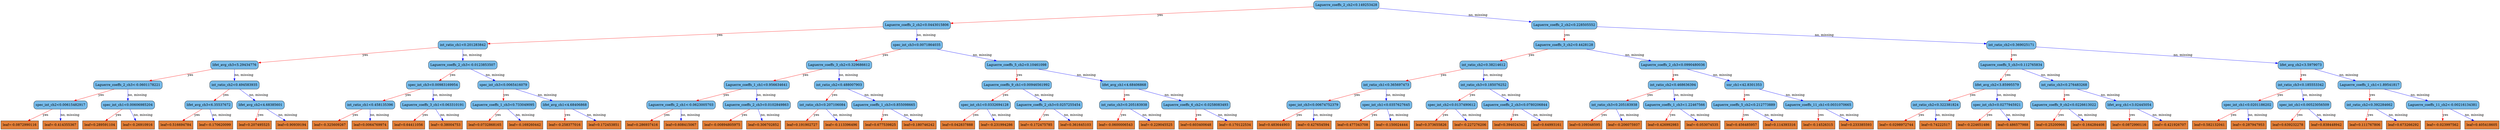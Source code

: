 digraph {
	graph [bb="0,0,8671.4,567",
		rankdir=TB
	];
	node [label="\N"];
	0	[fillcolor="#78bceb",
		height=0.5,
		label="Laguerre_coeffs_2_ch2<0.149253428",
		pos="4147.5,549",
		shape=box,
		style="filled, rounded",
		width=3.1076];
	1	[fillcolor="#78bceb",
		height=0.5,
		label="Laguerre_coeffs_2_ch2<0.0443015806",
		pos="3076.5,460.5",
		shape=box,
		style="filled, rounded",
		width=3.2014];
	0 -> 1	[color="#FF0000",
		label=yes,
		lp="3717.5,504.75",
		pos="e,3192.1,470.84 4035.2,538.93 3834.2,522.7 3414.6,488.81 3203.5,471.76"];
	2	[fillcolor="#78bceb",
		height=0.5,
		label="Laguerre_coeffs_2_ch2<0.228505552",
		pos="5247.5,460.5",
		shape=box,
		style="filled, rounded",
		width=3.1076];
	0 -> 2	[color="#0000FF",
		label="no, missing",
		lp="4828.4,504.75",
		pos="e,5135.5,470.31 4259.8,539.17 4467.2,522.86 4908.7,488.14 5124.1,471.2"];
	3	[fillcolor="#78bceb",
		height=0.5,
		label="int_ratio_ch1<0.201283842",
		pos="1670.5,372",
		shape=box,
		style="filled, rounded",
		width=2.3264];
	1 -> 3	[color="#FF0000",
		label=yes,
		lp="2508.5,416.25",
		pos="e,1754.6,378.18 2960.8,452.38 2689.4,435.69 2015.9,394.25 1765.9,378.87"];
	4	[fillcolor="#78bceb",
		height=0.5,
		label="spec_int_ch3<0.0071864035",
		pos="3076.5,372",
		shape=box,
		style="filled, rounded",
		width=2.4097];
	1 -> 4	[color="#0000FF",
		label="no, missing",
		lp="3108.4,416.25",
		pos="e,3076.5,390.35 3076.5,442.41 3076.5,430.76 3076.5,415.05 3076.5,401.52"];
	5	[fillcolor="#78bceb",
		height=0.5,
		label="Laguerre_coeffs_3_ch2<0.4428128",
		pos="5247.5,372",
		shape=box,
		style="filled, rounded",
		width=2.9201];
	2 -> 5	[color="#FF0000",
		label=yes,
		lp="5256.5,416.25",
		pos="e,5247.5,390.35 5247.5,442.41 5247.5,430.76 5247.5,415.05 5247.5,401.52"];
	6	[fillcolor="#78bceb",
		height=0.5,
		label="int_ratio_ch2<0.369025171",
		pos="7033.5,372",
		shape=box,
		style="filled, rounded",
		width=2.3264];
	2 -> 6	[color="#0000FF",
		label="no, missing",
		lp="6332.4,416.25",
		pos="e,6949.4,377.07 5359.6,454.07 5686.2,438.25 6633.4,392.38 6937.9,377.63"];
	7	[fillcolor="#78bceb",
		height=0.5,
		label="lifet_avg_ch3<5.29434776",
		pos="812.5,283.5",
		shape=box,
		style="filled, rounded",
		width=2.2639];
	3 -> 7	[color="#FF0000",
		label=yes,
		lp="1327.5,327.75",
		pos="e,894.37,292.75 1586.3,362.51 1425,346.25 1073.7,310.83 905.66,293.89"];
	8	[fillcolor="#78bceb",
		height=0.5,
		label="Laguerre_coeffs_2_ch3<-0.0123853507",
		pos="1670.5,283.5",
		shape=box,
		style="filled, rounded",
		width=3.2639];
	3 -> 8	[color="#0000FF",
		label="no, missing",
		lp="1702.4,327.75",
		pos="e,1670.5,301.85 1670.5,353.91 1670.5,342.26 1670.5,326.55 1670.5,313.02"];
	9	[fillcolor="#78bceb",
		height=0.5,
		label="Laguerre_coeffs_3_ch2<0.329686612",
		pos="2975.5,283.5",
		shape=box,
		style="filled, rounded",
		width=3.1076];
	4 -> 9	[color="#FF0000",
		label=yes,
		lp="3044.5,327.75",
		pos="e,2995.8,301.85 3056.5,353.91 3041.6,341.08 3020.8,323.33 3004.1,308.99"];
	10	[fillcolor="#78bceb",
		height=0.5,
		label="Laguerre_coeffs_5_ch2<0.10461098",
		pos="3651.5,283.5",
		shape=box,
		style="filled, rounded",
		width=3.0139];
	4 -> 10	[color="#0000FF",
		label="no, missing",
		lp="3448.4,327.75",
		pos="e,3542.6,300.89 3163.5,357.91 3261.6,343.16 3421.5,319.1 3531.4,302.56"];
	15	[fillcolor="#78bceb",
		height=0.5,
		label="Laguerre_coeffs_2_ch3<-0.0601178221",
		pos="439.5,195",
		shape=box,
		style="filled, rounded",
		width=3.2639];
	7 -> 15	[color="#FF0000",
		label=yes,
		lp="668.5,239.25",
		pos="e,514.73,213.45 737.47,265.1 676.23,250.9 589.67,230.82 525.61,215.97"];
	16	[fillcolor="#78bceb",
		height=0.5,
		label="int_ratio_ch2<0.494583935",
		pos="812.5,195",
		shape=box,
		style="filled, rounded",
		width=2.3264];
	7 -> 16	[color="#0000FF",
		label="no, missing",
		lp="844.38,239.25",
		pos="e,812.5,213.35 812.5,265.41 812.5,253.76 812.5,238.05 812.5,224.52"];
	17	[fillcolor="#78bceb",
		height=0.5,
		label="spec_int_ch3<0.00983169954",
		pos="1497.5,195",
		shape=box,
		style="filled, rounded",
		width=2.5035];
	8 -> 17	[color="#FF0000",
		label=yes,
		lp="1608.5,239.25",
		pos="e,1532.3,213.41 1635.9,265.2 1609,251.75 1571.5,232.99 1542.3,218.39"];
	18	[fillcolor="#78bceb",
		height=0.5,
		label="spec_int_ch3<0.0065416079",
		pos="1743.5,195",
		shape=box,
		style="filled, rounded",
		width=2.4097];
	8 -> 18	[color="#0000FF",
		label="no, missing",
		lp="1746.4,239.25",
		pos="e,1728.9,213.35 1684.9,265.41 1695.4,253.05 1709.6,236.13 1721.5,222.08"];
	31	[fillcolor="#78bceb",
		height=0.5,
		label="spec_int_ch2<0.00615482917",
		pos="205.5,106.5",
		shape=box,
		style="filled, rounded",
		width=2.5035];
	15 -> 31	[color="#FF0000",
		label=yes,
		lp="352.5,150.75",
		pos="e,252.5,124.87 392.43,176.6 355.14,162.82 302.89,143.5 263.1,128.79"];
	32	[fillcolor="#78bceb",
		height=0.5,
		label="spec_int_ch1<0.00606985204",
		pos="439.5,106.5",
		shape=box,
		style="filled, rounded",
		width=2.5035];
	15 -> 32	[color="#0000FF",
		label="no, missing",
		lp="471.38,150.75",
		pos="e,439.5,124.85 439.5,176.91 439.5,165.26 439.5,149.55 439.5,136.02"];
	33	[fillcolor="#78bceb",
		height=0.5,
		label="lifet_avg_ch3<6.35537672",
		pos="721.5,106.5",
		shape=box,
		style="filled, rounded",
		width=2.2639];
	16 -> 33	[color="#FF0000",
		label=yes,
		lp="784.5,150.75",
		pos="e,739.75,124.85 794.52,176.91 781.15,164.2 762.69,146.66 747.68,132.39"];
	34	[fillcolor="#78bceb",
		height=0.5,
		label="lifet_avg_ch2<4.68385601",
		pos="902.5,106.5",
		shape=box,
		style="filled, rounded",
		width=2.2639];
	16 -> 34	[color="#0000FF",
		label="no, missing",
		lp="898.38,150.75",
		pos="e,884.45,124.85 830.28,176.91 843.39,164.32 861.42,146.98 876.19,132.79"];
	63	[fillcolor="#e48038",
		height=0.5,
		label="leaf=-0.0872990116",
		pos="63.5,18",
		shape=box,
		style=filled,
		width=1.7639];
	31 -> 63	[color="#FF0000",
		label=yes,
		lp="156.5,62.25",
		pos="e,91.845,36.267 177.11,88.203 155.43,75.003 125.36,56.683 101.6,42.209"];
	64	[fillcolor="#e48038",
		height=0.5,
		label="leaf=-0.414355367",
		pos="205.5,18",
		shape=box,
		style=filled,
		width=1.6701];
	31 -> 64	[color="#0000FF",
		label="no, missing",
		lp="237.38,62.25",
		pos="e,205.5,36.35 205.5,88.41 205.5,76.758 205.5,61.047 205.5,47.519"];
	65	[fillcolor="#e48038",
		height=0.5,
		label="leaf=0.289591104",
		pos="341.5,18",
		shape=box,
		style=filled,
		width=1.6076];
	32 -> 65	[color="#FF0000",
		label=yes,
		lp="408.5,62.25",
		pos="e,361.16,36.35 420.14,88.41 405.74,75.698 385.86,58.157 369.7,43.889"];
	66	[fillcolor="#e48038",
		height=0.5,
		label="leaf=-0.26910916",
		pos="474.5,18",
		shape=box,
		style=filled,
		width=1.5764];
	32 -> 66	[color="#0000FF",
		label="no, missing",
		lp="492.38,62.25",
		pos="e,467.48,36.35 446.41,88.41 451.23,76.522 457.74,60.41 463.29,46.702"];
	67	[fillcolor="#e48038",
		height=0.5,
		label="leaf=0.516694784",
		pos="607.5,18",
		shape=box,
		style=filled,
		width=1.6076];
	33 -> 67	[color="#FF0000",
		label=yes,
		lp="684.5,62.25",
		pos="e,630.26,36.267 698.7,88.203 681.7,75.297 658.24,57.498 639.37,43.183"];
	68	[fillcolor="#e48038",
		height=0.5,
		label="leaf=-0.170620099",
		pos="743.5,18",
		shape=box,
		style=filled,
		width=1.6701];
	33 -> 68	[color="#0000FF",
		label="no, missing",
		lp="766.38,62.25",
		pos="e,739.09,36.35 725.85,88.41 728.84,76.64 732.89,60.729 736.35,47.11"];
	69	[fillcolor="#e48038",
		height=0.5,
		label="leaf=0.207495525",
		pos="879.5,18",
		shape=box,
		style=filled,
		width=1.6076];
	34 -> 69	[color="#FF0000",
		label=yes,
		lp="902.5,62.25",
		pos="e,884.11,36.35 897.96,88.41 894.83,76.64 890.6,60.729 886.97,47.11"];
	70	[fillcolor="#e48038",
		height=0.5,
		label="leaf=0.90939194",
		pos="1009.5,18",
		shape=box,
		style=filled,
		width=1.5139];
	34 -> 70	[color="#0000FF",
		label="no, missing",
		lp="998.38,62.25",
		pos="e,988.14,36.267 923.9,88.203 939.79,75.356 961.68,57.661 979.34,43.38"];
	35	[fillcolor="#78bceb",
		height=0.5,
		label="int_ratio_ch1<0.458135396",
		pos="1281.5,106.5",
		shape=box,
		style="filled, rounded",
		width=2.3264];
	17 -> 35	[color="#FF0000",
		label=yes,
		lp="1418.5,150.75",
		pos="e,1324.9,124.87 1454,176.6 1419.9,162.9 1372,143.75 1335.4,129.08"];
	36	[fillcolor="#78bceb",
		height=0.5,
		label="Laguerre_coeffs_3_ch1<0.063310191",
		pos="1497.5,106.5",
		shape=box,
		style="filled, rounded",
		width=3.1076];
	17 -> 36	[color="#0000FF",
		label="no, missing",
		lp="1529.4,150.75",
		pos="e,1497.5,124.85 1497.5,176.91 1497.5,165.26 1497.5,149.55 1497.5,136.02"];
	37	[fillcolor="#78bceb",
		height=0.5,
		label="Laguerre_coeffs_1_ch3<0.733049095",
		pos="1743.5,106.5",
		shape=box,
		style="filled, rounded",
		width=3.1076];
	18 -> 37	[color="#FF0000",
		label=yes,
		lp="1752.5,150.75",
		pos="e,1743.5,124.85 1743.5,176.91 1743.5,165.26 1743.5,149.55 1743.5,136.02"];
	38	[fillcolor="#78bceb",
		height=0.5,
		label="lifet_avg_ch1<4.68406868",
		pos="1957.5,106.5",
		shape=box,
		style="filled, rounded",
		width=2.2639];
	18 -> 38	[color="#0000FF",
		label="no, missing",
		lp="1902.4,150.75",
		pos="e,1914.5,124.87 1786.5,176.6 1820.4,162.9 1867.8,143.75 1904.1,129.08"];
	71	[fillcolor="#e48038",
		height=0.5,
		label="leaf=-0.325609267",
		pos="1142.5,18",
		shape=box,
		style=filled,
		width=1.6701];
	35 -> 71	[color="#FF0000",
		label=yes,
		lp="1233.5,62.25",
		pos="e,1170.2,36.267 1253.7,88.203 1232.5,75.003 1203.1,56.683 1179.8,42.209"];
	72	[fillcolor="#e48038",
		height=0.5,
		label="leaf=0.0064769974",
		pos="1281.5,18",
		shape=box,
		style=filled,
		width=1.7014];
	35 -> 72	[color="#0000FF",
		label="no, missing",
		lp="1313.4,62.25",
		pos="e,1281.5,36.35 1281.5,88.41 1281.5,76.758 1281.5,61.047 1281.5,47.519"];
	73	[fillcolor="#e48038",
		height=0.5,
		label="leaf=0.64411056",
		pos="1415.5,18",
		shape=box,
		style=filled,
		width=1.5139];
	36 -> 73	[color="#FF0000",
		label=yes,
		lp="1473.5,62.25",
		pos="e,1431.9,36.35 1481.3,88.41 1469.5,75.934 1453.2,58.805 1439.8,44.685"];
	74	[fillcolor="#e48038",
		height=0.5,
		label="leaf=-0.38004753",
		pos="1544.5,18",
		shape=box,
		style=filled,
		width=1.5764];
	36 -> 74	[color="#0000FF",
		label="no, missing",
		lp="1557.4,62.25",
		pos="e,1535.1,36.35 1506.8,88.41 1513.3,76.405 1522.2,60.091 1529.7,46.295"];
	75	[fillcolor="#e48038",
		height=0.5,
		label="leaf=0.0732868165",
		pos="1680.5,18",
		shape=box,
		style=filled,
		width=1.7014];
	37 -> 75	[color="#FF0000",
		label=yes,
		lp="1727.5,62.25",
		pos="e,1693.1,36.35 1731.1,88.41 1722.1,76.169 1710,59.449 1699.8,45.487"];
	76	[fillcolor="#e48038",
		height=0.5,
		label="leaf=-0.169260442",
		pos="1819.5,18",
		shape=box,
		style=filled,
		width=1.6701];
	37 -> 76	[color="#0000FF",
		label="no, missing",
		lp="1820.4,62.25",
		pos="e,1804.3,36.35 1758.5,88.41 1769.5,75.934 1784.5,58.805 1796.9,44.685"];
	77	[fillcolor="#e48038",
		height=0.5,
		label="leaf=-0.258377016",
		pos="1957.5,18",
		shape=box,
		style=filled,
		width=1.6701];
	38 -> 77	[color="#FF0000",
		label=yes,
		lp="1966.5,62.25",
		pos="e,1957.5,36.35 1957.5,88.41 1957.5,76.758 1957.5,61.047 1957.5,47.519"];
	78	[fillcolor="#e48038",
		height=0.5,
		label="leaf=0.172453851",
		pos="2093.5,18",
		shape=box,
		style=filled,
		width=1.6076];
	38 -> 78	[color="#0000FF",
		label="no, missing",
		lp="2070.4,62.25",
		pos="e,2066.4,36.267 1984.7,88.203 2005.4,75.062 2034,56.846 2056.7,42.403"];
	19	[fillcolor="#78bceb",
		height=0.5,
		label="Laguerre_coeffs_1_ch1<0.956634641",
		pos="2623.5,195",
		shape=box,
		style="filled, rounded",
		width=3.1076];
	9 -> 19	[color="#FF0000",
		label=yes,
		lp="2840.5,239.25",
		pos="e,2694.5,213.45 2904.7,265.1 2847.1,250.96 2765.9,230.99 2705.5,216.15"];
	20	[fillcolor="#78bceb",
		height=0.5,
		label="int_ratio_ch2<0.488007903",
		pos="2975.5,195",
		shape=box,
		style="filled, rounded",
		width=2.3264];
	9 -> 20	[color="#0000FF",
		label="no, missing",
		lp="3007.4,239.25",
		pos="e,2975.5,213.35 2975.5,265.41 2975.5,253.76 2975.5,238.05 2975.5,224.52"];
	21	[fillcolor="#78bceb",
		height=0.5,
		label="Laguerre_coeffs_9_ch1<0.00946561992",
		pos="3651.5,195",
		shape=box,
		style="filled, rounded",
		width=3.2951];
	10 -> 21	[color="#FF0000",
		label=yes,
		lp="3660.5,239.25",
		pos="e,3651.5,213.35 3651.5,265.41 3651.5,253.76 3651.5,238.05 3651.5,224.52"];
	22	[fillcolor="#78bceb",
		height=0.5,
		label="lifet_avg_ch1<4.68406868",
		pos="3886.5,195",
		shape=box,
		style="filled, rounded",
		width=2.2639];
	10 -> 22	[color="#0000FF",
		label="no, missing",
		lp="3822.4,239.25",
		pos="e,3839.3,213.37 3698.8,265.1 3736.2,251.32 3788.7,232 3828.7,217.29"];
	39	[fillcolor="#78bceb",
		height=0.5,
		label="Laguerre_coeffs_2_ch1<-0.0623005703",
		pos="2361.5,106.5",
		shape=box,
		style="filled, rounded",
		width=3.2639];
	19 -> 39	[color="#FF0000",
		label=yes,
		lp="2525.5,150.75",
		pos="e,2414.1,124.87 2570.8,176.6 2528.7,162.7 2469.5,143.17 2424.9,128.42"];
	40	[fillcolor="#78bceb",
		height=0.5,
		label="Laguerre_coeffs_2_ch3<0.0102849863",
		pos="2623.5,106.5",
		shape=box,
		style="filled, rounded",
		width=3.2014];
	19 -> 40	[color="#0000FF",
		label="no, missing",
		lp="2655.4,150.75",
		pos="e,2623.5,124.85 2623.5,176.91 2623.5,165.26 2623.5,149.55 2623.5,136.02"];
	41	[fillcolor="#78bceb",
		height=0.5,
		label="int_ratio_ch3<0.207106084",
		pos="2851.5,106.5",
		shape=box,
		style="filled, rounded",
		width=2.3264];
	20 -> 41	[color="#FF0000",
		label=yes,
		lp="2934.5,150.75",
		pos="e,2876.3,124.77 2950.7,176.7 2932,163.68 2906.2,145.67 2885.6,131.29"];
	42	[fillcolor="#78bceb",
		height=0.5,
		label="Laguerre_coeffs_1_ch3<0.855098665",
		pos="3065.5,106.5",
		shape=box,
		style="filled, rounded",
		width=3.1076];
	20 -> 42	[color="#0000FF",
		label="no, missing",
		lp="3061.4,150.75",
		pos="e,3047.4,124.85 2993.3,176.91 3006.4,164.32 3024.4,146.98 3039.2,132.79"];
	79	[fillcolor="#e48038",
		height=0.5,
		label="leaf=0.286937416",
		pos="2227.5,18",
		shape=box,
		style=filled,
		width=1.6076];
	39 -> 79	[color="#FF0000",
		label=yes,
		lp="2316.5,62.25",
		pos="e,2254.2,36.267 2334.7,88.203 2314.3,75.062 2286.1,56.846 2263.8,42.403"];
	80	[fillcolor="#e48038",
		height=0.5,
		label="leaf=0.608415067",
		pos="2361.5,18",
		shape=box,
		style=filled,
		width=1.6076];
	39 -> 80	[color="#0000FF",
		label="no, missing",
		lp="2393.4,62.25",
		pos="e,2361.5,36.35 2361.5,88.41 2361.5,76.758 2361.5,61.047 2361.5,47.519"];
	81	[fillcolor="#e48038",
		height=0.5,
		label="leaf=-0.00894805975",
		pos="2504.5,18",
		shape=box,
		style=filled,
		width=1.8576];
	40 -> 81	[color="#FF0000",
		label=yes,
		lp="2584.5,62.25",
		pos="e,2528.3,36.267 2599.7,88.203 2581.9,75.238 2557.2,57.336 2537.5,42.988"];
	82	[fillcolor="#e48038",
		height=0.5,
		label="leaf=0.306702852",
		pos="2647.5,18",
		shape=box,
		style=filled,
		width=1.6076];
	40 -> 82	[color="#0000FF",
		label="no, missing",
		lp="2670.4,62.25",
		pos="e,2642.7,36.35 2628.2,88.41 2631.5,76.64 2635.9,60.729 2639.7,47.11"];
	83	[fillcolor="#e48038",
		height=0.5,
		label="leaf=0.191902727",
		pos="2781.5,18",
		shape=box,
		style=filled,
		width=1.6076];
	41 -> 83	[color="#FF0000",
		label=yes,
		lp="2832.5,62.25",
		pos="e,2795.5,36.35 2837.7,88.41 2827.7,76.051 2814,59.127 2802.6,45.085"];
	84	[fillcolor="#e48038",
		height=0.5,
		label="leaf=-0.113396496",
		pos="2917.5,18",
		shape=box,
		style=filled,
		width=1.6701];
	41 -> 84	[color="#0000FF",
		label="no, missing",
		lp="2922.4,62.25",
		pos="e,2904.3,36.35 2864.5,88.41 2873.9,76.169 2886.6,59.449 2897.3,45.487"];
	85	[fillcolor="#e48038",
		height=0.5,
		label="leaf=0.677539825",
		pos="3053.5,18",
		shape=box,
		style=filled,
		width=1.6076];
	42 -> 85	[color="#FF0000",
		label=yes,
		lp="3070.5,62.25",
		pos="e,3055.9,36.35 3063.1,88.41 3061.5,76.758 3059.3,61.047 3057.5,47.519"];
	86	[fillcolor="#e48038",
		height=0.5,
		label="leaf=0.180746242",
		pos="3187.5,18",
		shape=box,
		style=filled,
		width=1.6076];
	42 -> 86	[color="#0000FF",
		label="no, missing",
		lp="3169.4,62.25",
		pos="e,3163.1,36.267 3089.9,88.203 3108.3,75.179 3133.7,57.173 3153.9,42.792"];
	43	[fillcolor="#78bceb",
		height=0.5,
		label="spec_int_ch1<0.0332694128",
		pos="3444.5,106.5",
		shape=box,
		style="filled, rounded",
		width=2.4097];
	21 -> 43	[color="#FF0000",
		label=yes,
		lp="3576.5,150.75",
		pos="e,3486.2,124.91 3610.1,176.7 3577.5,163.08 3531.8,143.99 3496.7,129.32"];
	44	[fillcolor="#78bceb",
		height=0.5,
		label="Laguerre_coeffs_2_ch3<0.0257255454",
		pos="3664.5,106.5",
		shape=box,
		style="filled, rounded",
		width=3.2014];
	21 -> 44	[color="#0000FF",
		label="no, missing",
		lp="3691.4,150.75",
		pos="e,3661.9,124.85 3654.1,176.91 3655.8,165.26 3658.2,149.55 3660.2,136.02"];
	45	[fillcolor="#78bceb",
		height=0.5,
		label="int_ratio_ch3<0.205183938",
		pos="3886.5,106.5",
		shape=box,
		style="filled, rounded",
		width=2.3264];
	22 -> 45	[color="#FF0000",
		label=yes,
		lp="3895.5,150.75",
		pos="e,3886.5,124.85 3886.5,176.91 3886.5,165.26 3886.5,149.55 3886.5,136.02"];
	46	[fillcolor="#78bceb",
		height=0.5,
		label="Laguerre_coeffs_6_ch2<-0.0258083493",
		pos="4148.5,106.5",
		shape=box,
		style="filled, rounded",
		width=3.2639];
	22 -> 46	[color="#0000FF",
		label="no, missing",
		lp="4073.4,150.75",
		pos="e,4095.9,124.87 3939.2,176.6 3981.3,162.7 4040.5,143.17 4085.1,128.42"];
	87	[fillcolor="#e48038",
		height=0.5,
		label="leaf=0.042837888",
		pos="3321.5,18",
		shape=box,
		style=filled,
		width=1.6076];
	43 -> 87	[color="#FF0000",
		label=yes,
		lp="3403.5,62.25",
		pos="e,3346.1,36.267 3419.9,88.203 3401.4,75.179 3375.8,57.173 3355.3,42.792"];
	88	[fillcolor="#e48038",
		height=0.5,
		label="leaf=-0.231994286",
		pos="3457.5,18",
		shape=box,
		style=filled,
		width=1.6701];
	43 -> 88	[color="#0000FF",
		label="no, missing",
		lp="3484.4,62.25",
		pos="e,3454.9,36.35 3447.1,88.41 3448.8,76.758 3451.2,61.047 3453.2,47.519"];
	89	[fillcolor="#e48038",
		height=0.5,
		label="leaf=-0.172475785",
		pos="3595.5,18",
		shape=box,
		style=filled,
		width=1.6701];
	44 -> 89	[color="#FF0000",
		label=yes,
		lp="3645.5,62.25",
		pos="e,3609.3,36.35 3650.9,88.41 3641,76.051 3627.5,59.127 3616.3,45.085"];
	90	[fillcolor="#e48038",
		height=0.5,
		label="leaf=0.361645103",
		pos="3731.5,18",
		shape=box,
		style=filled,
		width=1.6076];
	44 -> 90	[color="#0000FF",
		label="no, missing",
		lp="3736.4,62.25",
		pos="e,3718.1,36.35 3677.7,88.41 3687.3,76.051 3700.4,59.127 3711.3,45.085"];
	91	[fillcolor="#e48038",
		height=0.5,
		label="leaf=-0.0600006543",
		pos="3870.5,18",
		shape=box,
		style=filled,
		width=1.7639];
	45 -> 91	[color="#FF0000",
		label=yes,
		lp="3889.5,62.25",
		pos="e,3873.7,36.35 3883.3,88.41 3881.2,76.758 3878.3,61.047 3875.8,47.519"];
	92	[fillcolor="#e48038",
		height=0.5,
		label="leaf=-0.229045525",
		pos="4012.5,18",
		shape=box,
		style=filled,
		width=1.6701];
	45 -> 92	[color="#0000FF",
		label="no, missing",
		lp="3993.4,62.25",
		pos="e,3987.3,36.267 3911.7,88.203 3930.8,75.12 3957.1,57.01 3978.1,42.597"];
	93	[fillcolor="#e48038",
		height=0.5,
		label="leaf=0.603400648",
		pos="4148.5,18",
		shape=box,
		style=filled,
		width=1.6076];
	46 -> 93	[color="#FF0000",
		label=yes,
		lp="4157.5,62.25",
		pos="e,4148.5,36.35 4148.5,88.41 4148.5,76.758 4148.5,61.047 4148.5,47.519"];
	94	[fillcolor="#e48038",
		height=0.5,
		label="leaf=-0.170122534",
		pos="4284.5,18",
		shape=box,
		style=filled,
		width=1.6701];
	46 -> 94	[color="#0000FF",
		label="no, missing",
		lp="4261.4,62.25",
		pos="e,4257.4,36.267 4175.7,88.203 4196.4,75.062 4225,56.846 4247.7,42.403"];
	11	[fillcolor="#78bceb",
		height=0.5,
		label="int_ratio_ch2<0.38214612",
		pos="5141.5,283.5",
		shape=box,
		style="filled, rounded",
		width=2.2326];
	5 -> 11	[color="#FF0000",
		label=yes,
		lp="5213.5,327.75",
		pos="e,5162.7,301.77 5226.3,353.7 5210.6,340.86 5188.9,323.16 5171.4,308.88"];
	12	[fillcolor="#78bceb",
		height=0.5,
		label="Laguerre_coeffs_2_ch3<0.0990480036",
		pos="5725.5,283.5",
		shape=box,
		style="filled, rounded",
		width=3.2014];
	5 -> 12	[color="#0000FF",
		label="no, missing",
		lp="5561.4,327.75",
		pos="e,5628.8,302 5343.9,353.55 5423.2,339.2 5535.4,318.9 5617.7,304.02"];
	13	[fillcolor="#78bceb",
		height=0.5,
		label="Laguerre_coeffs_5_ch3<0.112765834",
		pos="7033.5,283.5",
		shape=box,
		style="filled, rounded",
		width=3.1076];
	6 -> 13	[color="#FF0000",
		label=yes,
		lp="7042.5,327.75",
		pos="e,7033.5,301.85 7033.5,353.91 7033.5,342.26 7033.5,326.55 7033.5,313.02"];
	14	[fillcolor="#78bceb",
		height=0.5,
		label="lifet_avg_ch2<3.5979073",
		pos="7861.5,283.5",
		shape=box,
		style="filled, rounded",
		width=2.1701];
	6 -> 14	[color="#0000FF",
		label="no, missing",
		lp="7554.4,327.75",
		pos="e,7783.1,292.69 7117.4,362.23 7274.3,345.84 7610.7,310.7 7771.8,293.87"];
	23	[fillcolor="#78bceb",
		height=0.5,
		label="int_ratio_ch1<0.365697473",
		pos="4787.5,195",
		shape=box,
		style="filled, rounded",
		width=2.3264];
	11 -> 23	[color="#FF0000",
		label=yes,
		lp="5005.5,239.25",
		pos="e,4858.9,213.45 5070.3,265.1 5012.4,250.96 4930.7,230.99 4870,216.15"];
	24	[fillcolor="#78bceb",
		height=0.5,
		label="int_ratio_ch3<0.185076252",
		pos="5141.5,195",
		shape=box,
		style="filled, rounded",
		width=2.3264];
	11 -> 24	[color="#0000FF",
		label="no, missing",
		lp="5173.4,239.25",
		pos="e,5141.5,213.35 5141.5,265.41 5141.5,253.76 5141.5,238.05 5141.5,224.52"];
	25	[fillcolor="#78bceb",
		height=0.5,
		label="int_ratio_ch2<0.468636394",
		pos="5725.5,195",
		shape=box,
		style="filled, rounded",
		width=2.3264];
	12 -> 25	[color="#FF0000",
		label=yes,
		lp="5734.5,239.25",
		pos="e,5725.5,213.35 5725.5,265.41 5725.5,253.76 5725.5,238.05 5725.5,224.52"];
	26	[fillcolor="#78bceb",
		height=0.5,
		label="snr_ch1<42.8301353",
		pos="6049.5,195",
		shape=box,
		style="filled, rounded",
		width=1.8264];
	12 -> 26	[color="#0000FF",
		label="no, missing",
		lp="5949.4,239.25",
		pos="e,5984.2,213.45 5790.7,265.1 5843.4,251.02 5917.8,231.16 5973.3,216.34"];
	47	[fillcolor="#78bceb",
		height=0.5,
		label="spec_int_ch3<0.00674752379",
		pos="4556.5,106.5",
		shape=box,
		style="filled, rounded",
		width=2.5035];
	23 -> 47	[color="#FF0000",
		label=yes,
		lp="4702.5,150.75",
		pos="e,4602.9,124.87 4741,176.6 4704.3,162.85 4652.9,143.58 4613.6,128.89"];
	48	[fillcolor="#78bceb",
		height=0.5,
		label="spec_int_ch1<0.0357627645",
		pos="4787.5,106.5",
		shape=box,
		style="filled, rounded",
		width=2.4097];
	23 -> 48	[color="#0000FF",
		label="no, missing",
		lp="4819.4,150.75",
		pos="e,4787.5,124.85 4787.5,176.91 4787.5,165.26 4787.5,149.55 4787.5,136.02"];
	49	[fillcolor="#78bceb",
		height=0.5,
		label="spec_int_ch2<0.0137490612",
		pos="5058.5,106.5",
		shape=box,
		style="filled, rounded",
		width=2.4097];
	24 -> 49	[color="#FF0000",
		label=yes,
		lp="5116.5,150.75",
		pos="e,5075.1,124.85 5125.1,176.91 5113,164.32 5096.4,146.98 5082.8,132.79"];
	50	[fillcolor="#78bceb",
		height=0.5,
		label="Laguerre_coeffs_2_ch3<0.0780206844",
		pos="5278.5,106.5",
		shape=box,
		style="filled, rounded",
		width=3.2014];
	24 -> 50	[color="#0000FF",
		label="no, missing",
		lp="5254.4,150.75",
		pos="e,5251.2,124.77 5168.9,176.7 5189.7,163.56 5218.6,145.35 5241.4,130.9"];
	95	[fillcolor="#e48038",
		height=0.5,
		label="leaf=0.483644903",
		pos="4420.5,18",
		shape=box,
		style=filled,
		width=1.6076];
	47 -> 95	[color="#FF0000",
		label=yes,
		lp="4510.5,62.25",
		pos="e,4447.6,36.267 4529.3,88.203 4508.6,75.062 4480,56.846 4457.3,42.403"];
	96	[fillcolor="#e48038",
		height=0.5,
		label="leaf=-0.427654594",
		pos="4556.5,18",
		shape=box,
		style=filled,
		width=1.6701];
	47 -> 96	[color="#0000FF",
		label="no, missing",
		lp="4588.4,62.25",
		pos="e,4556.5,36.35 4556.5,88.41 4556.5,76.758 4556.5,61.047 4556.5,47.519"];
	97	[fillcolor="#e48038",
		height=0.5,
		label="leaf=0.477343708",
		pos="4692.5,18",
		shape=box,
		style=filled,
		width=1.6076];
	48 -> 97	[color="#FF0000",
		label=yes,
		lp="4758.5,62.25",
		pos="e,4711.6,36.35 4768.7,88.41 4754.8,75.698 4735.5,58.157 4719.8,43.889"];
	98	[fillcolor="#e48038",
		height=0.5,
		label="leaf=-0.150024444",
		pos="4828.5,18",
		shape=box,
		style=filled,
		width=1.6701];
	48 -> 98	[color="#0000FF",
		label="no, missing",
		lp="4844.4,62.25",
		pos="e,4820.3,36.35 4795.6,88.41 4801.2,76.522 4808.9,60.41 4815.4,46.702"];
	99	[fillcolor="#e48038",
		height=0.5,
		label="leaf=0.373655826",
		pos="4964.5,18",
		shape=box,
		style=filled,
		width=1.6076];
	49 -> 99	[color="#FF0000",
		label=yes,
		lp="5029.5,62.25",
		pos="e,4983.4,36.35 5039.9,88.41 5026.1,75.698 5007.1,58.157 4991.5,43.889"];
	100	[fillcolor="#e48038",
		height=0.5,
		label="leaf=-0.227276206",
		pos="5100.5,18",
		shape=box,
		style=filled,
		width=1.6701];
	49 -> 100	[color="#0000FF",
		label="no, missing",
		lp="5115.4,62.25",
		pos="e,5092.1,36.35 5066.8,88.41 5072.6,76.522 5080.4,60.41 5087,46.702"];
	101	[fillcolor="#e48038",
		height=0.5,
		label="leaf=0.394024342",
		pos="5236.5,18",
		shape=box,
		style=filled,
		width=1.6076];
	50 -> 101	[color="#FF0000",
		label=yes,
		lp="5270.5,62.25",
		pos="e,5244.9,36.35 5270.2,88.41 5264.4,76.522 5256.6,60.41 5250,46.702"];
	102	[fillcolor="#e48038",
		height=0.5,
		label="leaf=0.64993161",
		pos="5366.5,18",
		shape=box,
		style=filled,
		width=1.5139];
	50 -> 102	[color="#0000FF",
		label="no, missing",
		lp="5362.4,62.25",
		pos="e,5348.8,36.35 5295.9,88.41 5308.7,75.816 5326.3,58.481 5340.8,44.286"];
	51	[fillcolor="#78bceb",
		height=0.5,
		label="int_ratio_ch3<0.205183938",
		pos="5589.5,106.5",
		shape=box,
		style="filled, rounded",
		width=2.3264];
	25 -> 51	[color="#FF0000",
		label=yes,
		lp="5679.5,150.75",
		pos="e,5616.6,124.77 5698.3,176.7 5677.6,163.56 5649,145.35 5626.3,130.9"];
	52	[fillcolor="#78bceb",
		height=0.5,
		label="Laguerre_coeffs_1_ch3<1.22467566",
		pos="5799.5,106.5",
		shape=box,
		style="filled, rounded",
		width=3.0139];
	25 -> 52	[color="#0000FF",
		label="no, missing",
		lp="5801.4,150.75",
		pos="e,5784.7,124.85 5740.1,176.91 5750.7,164.55 5765.2,147.63 5777.2,133.58"];
	53	[fillcolor="#78bceb",
		height=0.5,
		label="Laguerre_coeffs_5_ch2<0.212773889",
		pos="6049.5,106.5",
		shape=box,
		style="filled, rounded",
		width=3.1076];
	26 -> 53	[color="#FF0000",
		label=yes,
		lp="6058.5,150.75",
		pos="e,6049.5,124.85 6049.5,176.91 6049.5,165.26 6049.5,149.55 6049.5,136.02"];
	54	[fillcolor="#78bceb",
		height=0.5,
		label="Laguerre_coeffs_11_ch1<0.0031070665",
		pos="6307.5,106.5",
		shape=box,
		style="filled, rounded",
		width=3.2951];
	26 -> 54	[color="#0000FF",
		label="no, missing",
		lp="6234.4,150.75",
		pos="e,6255.7,124.87 6101.4,176.6 6142.8,162.73 6200.9,143.25 6244.8,128.51"];
	103	[fillcolor="#e48038",
		height=0.5,
		label="leaf=0.109348595",
		pos="5496.5,18",
		shape=box,
		style=filled,
		width=1.6076];
	51 -> 103	[color="#FF0000",
		label=yes,
		lp="5560.5,62.25",
		pos="e,5515.2,36.35 5571.1,88.41 5557.5,75.698 5538.6,58.157 5523.3,43.889"];
	104	[fillcolor="#e48038",
		height=0.5,
		label="leaf=-0.206075937",
		pos="5632.5,18",
		shape=box,
		style=filled,
		width=1.6701];
	51 -> 104	[color="#0000FF",
		label="no, missing",
		lp="5647.4,62.25",
		pos="e,5623.9,36.35 5598,88.41 5604,76.405 5612.1,60.091 5618.9,46.295"];
	105	[fillcolor="#e48038",
		height=0.5,
		label="leaf=0.426992983",
		pos="5768.5,18",
		shape=box,
		style=filled,
		width=1.6076];
	52 -> 105	[color="#FF0000",
		label=yes,
		lp="5796.5,62.25",
		pos="e,5774.7,36.35 5793.4,88.41 5789.2,76.64 5783.5,60.729 5778.6,47.11"];
	106	[fillcolor="#e48038",
		height=0.5,
		label="leaf=-0.053074535",
		pos="5904.5,18",
		shape=box,
		style=filled,
		width=1.6701];
	52 -> 106	[color="#0000FF",
		label="no, missing",
		lp="5893.4,62.25",
		pos="e,5883.5,36.267 5820.5,88.203 5836.1,75.356 5857.6,57.661 5874.9,43.38"];
	107	[fillcolor="#e48038",
		height=0.5,
		label="leaf=0.456485957",
		pos="6040.5,18",
		shape=box,
		style=filled,
		width=1.6076];
	53 -> 107	[color="#FF0000",
		label=yes,
		lp="6055.5,62.25",
		pos="e,6042.3,36.35 6047.7,88.41 6046.5,76.758 6044.9,61.047 6043.5,47.519"];
	108	[fillcolor="#e48038",
		height=0.5,
		label="leaf=0.114393316",
		pos="6174.5,18",
		shape=box,
		style=filled,
		width=1.6076];
	53 -> 108	[color="#0000FF",
		label="no, missing",
		lp="6155.4,62.25",
		pos="e,6149.5,36.267 6074.5,88.203 6093.3,75.179 6119.3,57.173 6140.1,42.792"];
	109	[fillcolor="#e48038",
		height=0.5,
		label="leaf=-0.14526315",
		pos="6307.5,18",
		shape=box,
		style=filled,
		width=1.5764];
	54 -> 109	[color="#FF0000",
		label=yes,
		lp="6316.5,62.25",
		pos="e,6307.5,36.35 6307.5,88.41 6307.5,76.758 6307.5,61.047 6307.5,47.519"];
	110	[fillcolor="#e48038",
		height=0.5,
		label="leaf=0.233385593",
		pos="6440.5,18",
		shape=box,
		style=filled,
		width=1.6076];
	54 -> 110	[color="#0000FF",
		label="no, missing",
		lp="6418.4,62.25",
		pos="e,6414,36.267 6334.1,88.203 6354.3,75.062 6382.3,56.846 6404.5,42.403"];
	27	[fillcolor="#78bceb",
		height=0.5,
		label="lifet_avg_ch2<3.85995579",
		pos="6916.5,195",
		shape=box,
		style="filled, rounded",
		width=2.2639];
	13 -> 27	[color="#FF0000",
		label=yes,
		lp="6994.5,239.25",
		pos="e,6939.9,213.27 7010.1,265.2 6992.6,252.24 6968.4,234.34 6948.9,219.99"];
	28	[fillcolor="#78bceb",
		height=0.5,
		label="int_ratio_ch3<0.276483268",
		pos="7161.5,195",
		shape=box,
		style="filled, rounded",
		width=2.3264];
	13 -> 28	[color="#0000FF",
		label="no, missing",
		lp="7141.4,239.25",
		pos="e,7135.9,213.27 7059.1,265.2 7078.5,252.12 7105.3,234.01 7126.6,219.6"];
	29	[fillcolor="#78bceb",
		height=0.5,
		label="int_ratio_ch3<0.185553342",
		pos="7861.5,195",
		shape=box,
		style="filled, rounded",
		width=2.3264];
	14 -> 29	[color="#FF0000",
		label=yes,
		lp="7870.5,239.25",
		pos="e,7861.5,213.35 7861.5,265.41 7861.5,253.76 7861.5,238.05 7861.5,224.52"];
	30	[fillcolor="#78bceb",
		height=0.5,
		label="Laguerre_coeffs_1_ch1<1.89541817",
		pos="8229.5,195",
		shape=box,
		style="filled, rounded",
		width=3.0139];
	14 -> 30	[color="#0000FF",
		label="no, missing",
		lp="8110.4,239.25",
		pos="e,8155.3,213.45 7935.5,265.1 7995.8,250.93 8081,230.91 8144.1,216.06"];
	55	[fillcolor="#78bceb",
		height=0.5,
		label="int_ratio_ch2<0.322381824",
		pos="6715.5,106.5",
		shape=box,
		style="filled, rounded",
		width=2.3264];
	27 -> 55	[color="#FF0000",
		label=yes,
		lp="6843.5,150.75",
		pos="e,6756,124.91 6876.3,176.7 6844.6,163.08 6800.3,143.99 6766.2,129.32"];
	56	[fillcolor="#78bceb",
		height=0.5,
		label="spec_int_ch3<0.0277945921",
		pos="6916.5,106.5",
		shape=box,
		style="filled, rounded",
		width=2.4097];
	27 -> 56	[color="#0000FF",
		label="no, missing",
		lp="6948.4,150.75",
		pos="e,6916.5,124.85 6916.5,176.91 6916.5,165.26 6916.5,149.55 6916.5,136.02"];
	57	[fillcolor="#78bceb",
		height=0.5,
		label="Laguerre_coeffs_9_ch2<0.0226613022",
		pos="7161.5,106.5",
		shape=box,
		style="filled, rounded",
		width=3.2014];
	28 -> 57	[color="#FF0000",
		label=yes,
		lp="7170.5,150.75",
		pos="e,7161.5,124.85 7161.5,176.91 7161.5,165.26 7161.5,149.55 7161.5,136.02"];
	58	[fillcolor="#78bceb",
		height=0.5,
		label="lifet_avg_ch1<3.02445054",
		pos="7389.5,106.5",
		shape=box,
		style="filled, rounded",
		width=2.2639];
	28 -> 58	[color="#0000FF",
		label="no, missing",
		lp="7328.4,150.75",
		pos="e,7343.7,124.87 7207.4,176.6 7243.6,162.85 7294.4,143.58 7333.1,128.89"];
	111	[fillcolor="#e48038",
		height=0.5,
		label="leaf=-0.0298972744",
		pos="6579.5,18",
		shape=box,
		style=filled,
		width=1.7639];
	55 -> 111	[color="#FF0000",
		label=yes,
		lp="6669.5,62.25",
		pos="e,6606.6,36.267 6688.3,88.203 6667.6,75.062 6639,56.846 6616.3,42.403"];
	112	[fillcolor="#e48038",
		height=0.5,
		label="leaf=0.74222517",
		pos="6715.5,18",
		shape=box,
		style=filled,
		width=1.5139];
	55 -> 112	[color="#0000FF",
		label="no, missing",
		lp="6747.4,62.25",
		pos="e,6715.5,36.35 6715.5,88.41 6715.5,76.758 6715.5,61.047 6715.5,47.519"];
	113	[fillcolor="#e48038",
		height=0.5,
		label="leaf=-0.224651486",
		pos="6848.5,18",
		shape=box,
		style=filled,
		width=1.6701];
	56 -> 113	[color="#FF0000",
		label=yes,
		lp="6898.5,62.25",
		pos="e,6862.1,36.35 6903.1,88.41 6893.3,76.051 6880,59.127 6869,45.085"];
	114	[fillcolor="#e48038",
		height=0.5,
		label="leaf=0.486577988",
		pos="6984.5,18",
		shape=box,
		style=filled,
		width=1.6076];
	56 -> 114	[color="#0000FF",
		label="no, missing",
		lp="6989.4,62.25",
		pos="e,6970.9,36.35 6929.9,88.41 6939.7,76.051 6953,59.127 6964,45.085"];
	115	[fillcolor="#e48038",
		height=0.5,
		label="leaf=0.25200966",
		pos="7114.5,18",
		shape=box,
		style=filled,
		width=1.5139];
	57 -> 115	[color="#FF0000",
		label=yes,
		lp="7151.5,62.25",
		pos="e,7123.9,36.35 7152.2,88.41 7145.7,76.405 7136.8,60.091 7129.3,46.295"];
	116	[fillcolor="#e48038",
		height=0.5,
		label="leaf=-0.164284408",
		pos="7247.5,18",
		shape=box,
		style=filled,
		width=1.6701];
	57 -> 116	[color="#0000FF",
		label="no, missing",
		lp="7244.4,62.25",
		pos="e,7230.3,36.35 7178.5,88.41 7191,75.816 7208.2,58.481 7222.4,44.286"];
	117	[fillcolor="#e48038",
		height=0.5,
		label="leaf=-0.0872990116",
		pos="7389.5,18",
		shape=box,
		style=filled,
		width=1.7639];
	58 -> 117	[color="#FF0000",
		label=yes,
		lp="7398.5,62.25",
		pos="e,7389.5,36.35 7389.5,88.41 7389.5,76.758 7389.5,61.047 7389.5,47.519"];
	118	[fillcolor="#e48038",
		height=0.5,
		label="leaf=-0.421926707",
		pos="7531.5,18",
		shape=box,
		style=filled,
		width=1.6701];
	58 -> 118	[color="#0000FF",
		label="no, missing",
		lp="7505.4,62.25",
		pos="e,7503.2,36.267 7417.9,88.203 7439.6,75.003 7469.6,56.683 7493.4,42.209"];
	59	[fillcolor="#78bceb",
		height=0.5,
		label="spec_int_ch1<0.0201186202",
		pos="7773.5,106.5",
		shape=box,
		style="filled, rounded",
		width=2.4097];
	29 -> 59	[color="#FF0000",
		label=yes,
		lp="7834.5,150.75",
		pos="e,7791.2,124.85 7844.1,176.91 7831.3,164.32 7813.7,146.98 7799.2,132.79"];
	60	[fillcolor="#78bceb",
		height=0.5,
		label="spec_int_ch1<0.00523056509",
		pos="7968.5,106.5",
		shape=box,
		style="filled, rounded",
		width=2.5035];
	29 -> 60	[color="#0000FF",
		label="no, missing",
		lp="7957.4,150.75",
		pos="e,7947.1,124.77 7882.9,176.7 7898.8,163.86 7920.7,146.16 7938.3,131.88"];
	61	[fillcolor="#78bceb",
		height=0.5,
		label="int_ratio_ch2<0.392284662",
		pos="8229.5,106.5",
		shape=box,
		style="filled, rounded",
		width=2.3264];
	30 -> 61	[color="#FF0000",
		label=yes,
		lp="8238.5,150.75",
		pos="e,8229.5,124.85 8229.5,176.91 8229.5,165.26 8229.5,149.55 8229.5,136.02"];
	62	[fillcolor="#78bceb",
		height=0.5,
		label="Laguerre_coeffs_11_ch2<-0.00216134381",
		pos="8477.5,106.5",
		shape=box,
		style="filled, rounded",
		width=3.4514];
	30 -> 62	[color="#0000FF",
		label="no, missing",
		lp="8408.4,150.75",
		pos="e,8427.7,124.87 8279.4,176.6 8319.1,162.76 8374.8,143.34 8417,128.61"];
	119	[fillcolor="#e48038",
		height=0.5,
		label="leaf=0.582132041",
		pos="7667.5,18",
		shape=box,
		style=filled,
		width=1.6076];
	59 -> 119	[color="#FF0000",
		label=yes,
		lp="7739.5,62.25",
		pos="e,7688.7,36.267 7752.3,88.203 7736.6,75.356 7714.9,57.661 7697.4,43.38"];
	120	[fillcolor="#e48038",
		height=0.5,
		label="leaf=-0.287947953",
		pos="7803.5,18",
		shape=box,
		style=filled,
		width=1.6701];
	59 -> 120	[color="#0000FF",
		label="no, missing",
		lp="7823.4,62.25",
		pos="e,7797.5,36.35 7779.4,88.41 7783.5,76.64 7789,60.729 7793.8,47.11"];
	121	[fillcolor="#e48038",
		height=0.5,
		label="leaf=0.639232278",
		pos="7939.5,18",
		shape=box,
		style=filled,
		width=1.6076];
	60 -> 121	[color="#FF0000",
		label=yes,
		lp="7966.5,62.25",
		pos="e,7945.3,36.35 7962.8,88.41 7958.8,76.64 7953.5,60.729 7948.9,47.11"];
	122	[fillcolor="#e48038",
		height=0.5,
		label="leaf=0.838448942",
		pos="8073.5,18",
		shape=box,
		style=filled,
		width=1.6076];
	60 -> 122	[color="#0000FF",
		label="no, missing",
		lp="8062.4,62.25",
		pos="e,8052.5,36.267 7989.5,88.203 8005.1,75.356 8026.6,57.661 8043.9,43.38"];
	123	[fillcolor="#e48038",
		height=0.5,
		label="leaf=0.111767806",
		pos="8207.5,18",
		shape=box,
		style=filled,
		width=1.6076];
	61 -> 123	[color="#FF0000",
		label=yes,
		lp="8229.5,62.25",
		pos="e,8211.9,36.35 8225.2,88.41 8222.2,76.64 8218.1,60.729 8214.6,47.11"];
	124	[fillcolor="#e48038",
		height=0.5,
		label="leaf=0.673266292",
		pos="8341.5,18",
		shape=box,
		style=filled,
		width=1.6076];
	61 -> 124	[color="#0000FF",
		label="no, missing",
		lp="8328.4,62.25",
		pos="e,8319.1,36.267 8251.9,88.203 8268.6,75.297 8291.7,57.498 8310.2,43.183"];
	125	[fillcolor="#e48038",
		height=0.5,
		label="leaf=-0.023997562",
		pos="8477.5,18",
		shape=box,
		style=filled,
		width=1.6701];
	62 -> 125	[color="#FF0000",
		label=yes,
		lp="8486.5,62.25",
		pos="e,8477.5,36.35 8477.5,88.41 8477.5,76.758 8477.5,61.047 8477.5,47.519"];
	126	[fillcolor="#e48038",
		height=0.5,
		label="leaf=0.405418605",
		pos="8613.5,18",
		shape=box,
		style=filled,
		width=1.6076];
	62 -> 126	[color="#0000FF",
		label="no, missing",
		lp="8590.4,62.25",
		pos="e,8586.4,36.267 8504.7,88.203 8525.4,75.062 8554,56.846 8576.7,42.403"];
}
